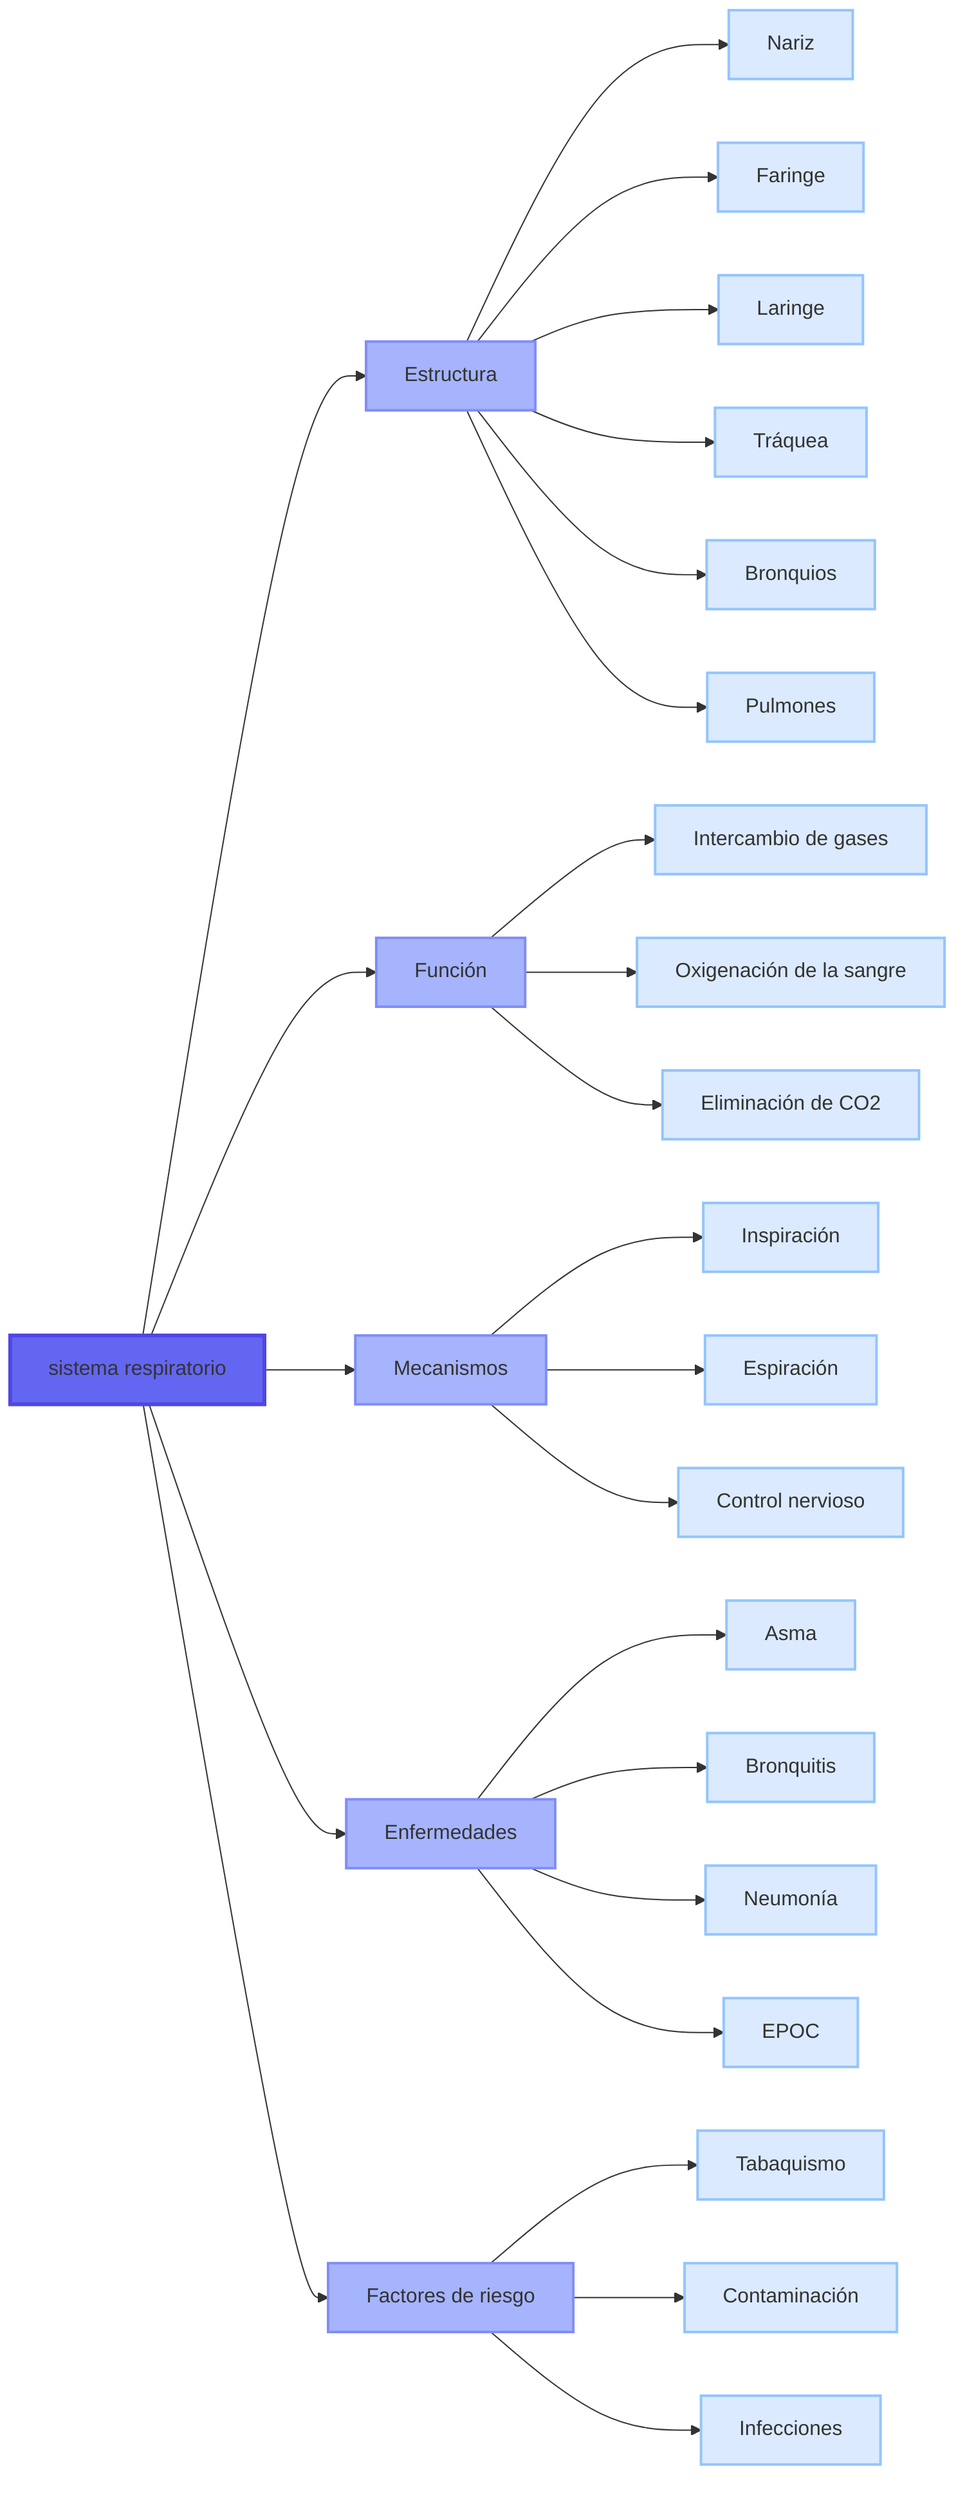 graph LR
    N1_154["sistema respiratorio"]
    style N1_154 fill:#6366F1,stroke:#4F46E5,stroke-width:3px
    N2_100["Estructura"]
    N1_154 --> N2_100
    style N2_100 fill:#A5B4FC,stroke:#818CF8,stroke-width:2px
    N3_326["Nariz"]
    N2_100 --> N3_326
    style N3_326 fill:#DBEAFE,stroke:#93C5FD,stroke-width:2px
    N4_350["Faringe"]
    N2_100 --> N4_350
    style N4_350 fill:#DBEAFE,stroke:#93C5FD,stroke-width:2px
    N5_918["Laringe"]
    N2_100 --> N5_918
    style N5_918 fill:#DBEAFE,stroke:#93C5FD,stroke-width:2px
    N6_256["Tráquea"]
    N2_100 --> N6_256
    style N6_256 fill:#DBEAFE,stroke:#93C5FD,stroke-width:2px
    N7_994["Bronquios"]
    N2_100 --> N7_994
    style N7_994 fill:#DBEAFE,stroke:#93C5FD,stroke-width:2px
    N8_983["Pulmones"]
    N2_100 --> N8_983
    style N8_983 fill:#DBEAFE,stroke:#93C5FD,stroke-width:2px
    N9_595["Función"]
    N1_154 --> N9_595
    style N9_595 fill:#A5B4FC,stroke:#818CF8,stroke-width:2px
    N10_883["Intercambio de gases"]
    N9_595 --> N10_883
    style N10_883 fill:#DBEAFE,stroke:#93C5FD,stroke-width:2px
    N11_118["Oxigenación de la sangre"]
    N9_595 --> N11_118
    style N11_118 fill:#DBEAFE,stroke:#93C5FD,stroke-width:2px
    N12_573["Eliminación de CO2"]
    N9_595 --> N12_573
    style N12_573 fill:#DBEAFE,stroke:#93C5FD,stroke-width:2px
    N13_495["Mecanismos"]
    N1_154 --> N13_495
    style N13_495 fill:#A5B4FC,stroke:#818CF8,stroke-width:2px
    N14_595["Inspiración"]
    N13_495 --> N14_595
    style N14_595 fill:#DBEAFE,stroke:#93C5FD,stroke-width:2px
    N15_165["Espiración"]
    N13_495 --> N15_165
    style N15_165 fill:#DBEAFE,stroke:#93C5FD,stroke-width:2px
    N16_434["Control nervioso"]
    N13_495 --> N16_434
    style N16_434 fill:#DBEAFE,stroke:#93C5FD,stroke-width:2px
    N17_713["Enfermedades"]
    N1_154 --> N17_713
    style N17_713 fill:#A5B4FC,stroke:#818CF8,stroke-width:2px
    N18_799["Asma"]
    N17_713 --> N18_799
    style N18_799 fill:#DBEAFE,stroke:#93C5FD,stroke-width:2px
    N19_919["Bronquitis"]
    N17_713 --> N19_919
    style N19_919 fill:#DBEAFE,stroke:#93C5FD,stroke-width:2px
    N20_605["Neumonía"]
    N17_713 --> N20_605
    style N20_605 fill:#DBEAFE,stroke:#93C5FD,stroke-width:2px
    N21_437["EPOC"]
    N17_713 --> N21_437
    style N21_437 fill:#DBEAFE,stroke:#93C5FD,stroke-width:2px
    N22_465["Factores de riesgo"]
    N1_154 --> N22_465
    style N22_465 fill:#A5B4FC,stroke:#818CF8,stroke-width:2px
    N23_762["Tabaquismo"]
    N22_465 --> N23_762
    style N23_762 fill:#DBEAFE,stroke:#93C5FD,stroke-width:2px
    N24_237["Contaminación"]
    N22_465 --> N24_237
    style N24_237 fill:#DBEAFE,stroke:#93C5FD,stroke-width:2px
    N25_661["Infecciones"]
    N22_465 --> N25_661
    style N25_661 fill:#DBEAFE,stroke:#93C5FD,stroke-width:2px